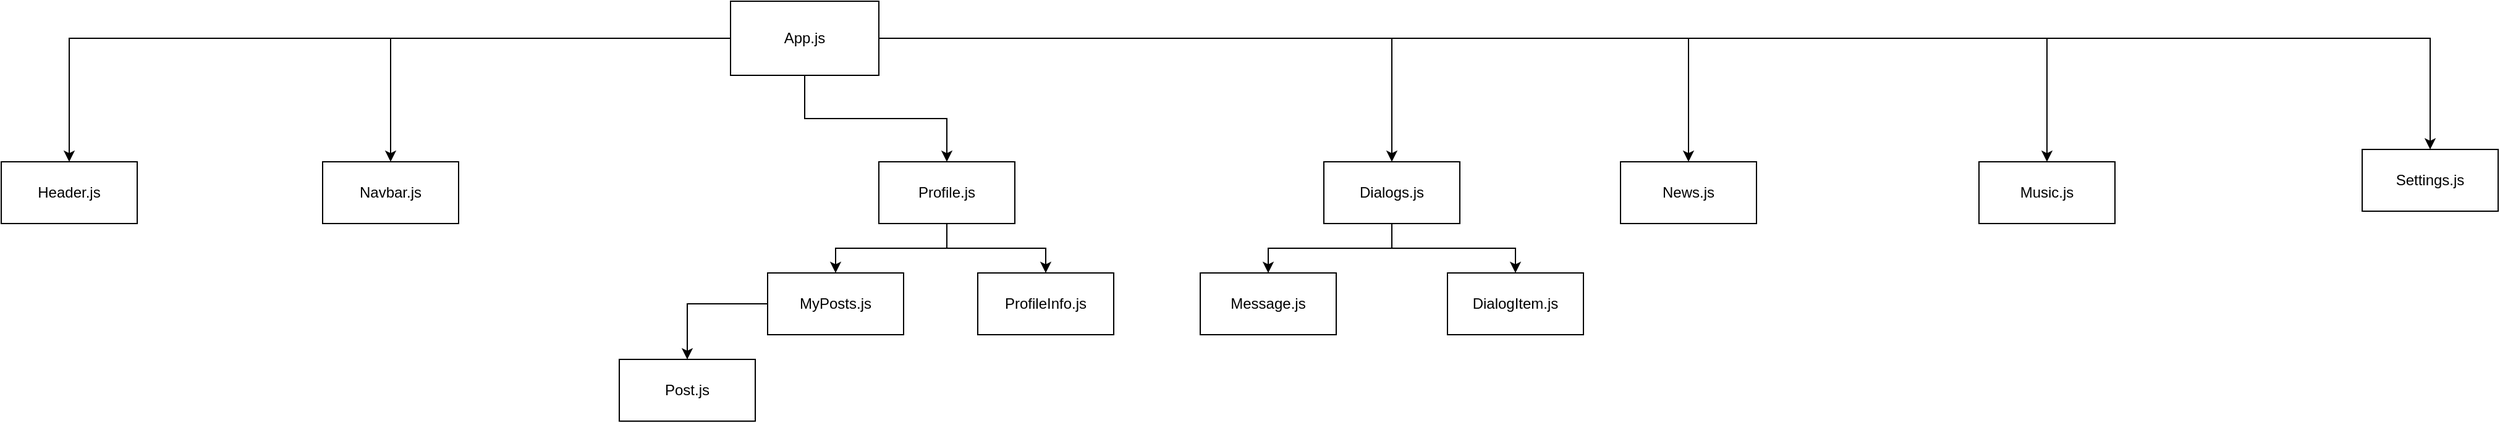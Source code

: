 <mxfile version="15.9.1" type="device"><diagram id="WT5h7fjOcxO-rumlKXHT" name="Page-1"><mxGraphModel dx="3160" dy="1764" grid="1" gridSize="10" guides="1" tooltips="1" connect="1" arrows="1" fold="1" page="1" pageScale="1" pageWidth="2339" pageHeight="3300" math="0" shadow="0"><root><mxCell id="0"/><mxCell id="1" parent="0"/><mxCell id="ESA7YOCMMa1Aec36gQxN-5" style="edgeStyle=orthogonalEdgeStyle;rounded=0;orthogonalLoop=1;jettySize=auto;html=1;entryX=0.5;entryY=0;entryDx=0;entryDy=0;" parent="1" source="ESA7YOCMMa1Aec36gQxN-1" target="ESA7YOCMMa1Aec36gQxN-2" edge="1"><mxGeometry relative="1" as="geometry"/></mxCell><mxCell id="ESA7YOCMMa1Aec36gQxN-6" style="edgeStyle=orthogonalEdgeStyle;rounded=0;orthogonalLoop=1;jettySize=auto;html=1;entryX=0.5;entryY=0;entryDx=0;entryDy=0;" parent="1" source="ESA7YOCMMa1Aec36gQxN-1" target="ESA7YOCMMa1Aec36gQxN-3" edge="1"><mxGeometry relative="1" as="geometry"/></mxCell><mxCell id="ESA7YOCMMa1Aec36gQxN-7" style="edgeStyle=orthogonalEdgeStyle;rounded=0;orthogonalLoop=1;jettySize=auto;html=1;entryX=0.5;entryY=0;entryDx=0;entryDy=0;" parent="1" source="ESA7YOCMMa1Aec36gQxN-1" target="ESA7YOCMMa1Aec36gQxN-4" edge="1"><mxGeometry relative="1" as="geometry"/></mxCell><mxCell id="lSLiHjX5r89HyCvrb0Dv-11" style="edgeStyle=orthogonalEdgeStyle;rounded=0;orthogonalLoop=1;jettySize=auto;html=1;entryX=0.5;entryY=0;entryDx=0;entryDy=0;" parent="1" source="ESA7YOCMMa1Aec36gQxN-1" target="lSLiHjX5r89HyCvrb0Dv-10" edge="1"><mxGeometry relative="1" as="geometry"/></mxCell><mxCell id="lSLiHjX5r89HyCvrb0Dv-15" style="edgeStyle=orthogonalEdgeStyle;rounded=0;orthogonalLoop=1;jettySize=auto;html=1;exitX=1;exitY=0.5;exitDx=0;exitDy=0;entryX=0.5;entryY=0;entryDx=0;entryDy=0;" parent="1" source="ESA7YOCMMa1Aec36gQxN-1" target="lSLiHjX5r89HyCvrb0Dv-12" edge="1"><mxGeometry relative="1" as="geometry"/></mxCell><mxCell id="lSLiHjX5r89HyCvrb0Dv-16" style="edgeStyle=orthogonalEdgeStyle;rounded=0;orthogonalLoop=1;jettySize=auto;html=1;exitX=1;exitY=0.5;exitDx=0;exitDy=0;entryX=0.5;entryY=0;entryDx=0;entryDy=0;" parent="1" source="ESA7YOCMMa1Aec36gQxN-1" target="lSLiHjX5r89HyCvrb0Dv-13" edge="1"><mxGeometry relative="1" as="geometry"/></mxCell><mxCell id="lSLiHjX5r89HyCvrb0Dv-17" style="edgeStyle=orthogonalEdgeStyle;rounded=0;orthogonalLoop=1;jettySize=auto;html=1;entryX=0.5;entryY=0;entryDx=0;entryDy=0;" parent="1" source="ESA7YOCMMa1Aec36gQxN-1" target="lSLiHjX5r89HyCvrb0Dv-14" edge="1"><mxGeometry relative="1" as="geometry"/></mxCell><mxCell id="ESA7YOCMMa1Aec36gQxN-1" value="App.js&lt;br&gt;" style="rounded=0;whiteSpace=wrap;html=1;" parent="1" vertex="1"><mxGeometry x="730" y="80" width="120" height="60" as="geometry"/></mxCell><mxCell id="ESA7YOCMMa1Aec36gQxN-2" value="Header.js" style="rounded=0;whiteSpace=wrap;html=1;" parent="1" vertex="1"><mxGeometry x="140" y="210" width="110" height="50" as="geometry"/></mxCell><mxCell id="ESA7YOCMMa1Aec36gQxN-3" value="Navbar.js" style="rounded=0;whiteSpace=wrap;html=1;" parent="1" vertex="1"><mxGeometry x="400" y="210" width="110" height="50" as="geometry"/></mxCell><mxCell id="lSLiHjX5r89HyCvrb0Dv-4" style="edgeStyle=orthogonalEdgeStyle;rounded=0;orthogonalLoop=1;jettySize=auto;html=1;entryX=0.5;entryY=0;entryDx=0;entryDy=0;" parent="1" source="ESA7YOCMMa1Aec36gQxN-4" target="lSLiHjX5r89HyCvrb0Dv-2" edge="1"><mxGeometry relative="1" as="geometry"/></mxCell><mxCell id="cPzgoiwMrA2rjmY66ZXY-6" style="edgeStyle=orthogonalEdgeStyle;rounded=0;orthogonalLoop=1;jettySize=auto;html=1;entryX=0.5;entryY=0;entryDx=0;entryDy=0;" edge="1" parent="1" source="ESA7YOCMMa1Aec36gQxN-4" target="cPzgoiwMrA2rjmY66ZXY-5"><mxGeometry relative="1" as="geometry"/></mxCell><mxCell id="ESA7YOCMMa1Aec36gQxN-4" value="Profile.js" style="rounded=0;whiteSpace=wrap;html=1;" parent="1" vertex="1"><mxGeometry x="850" y="210" width="110" height="50" as="geometry"/></mxCell><mxCell id="lSLiHjX5r89HyCvrb0Dv-7" style="edgeStyle=orthogonalEdgeStyle;rounded=0;orthogonalLoop=1;jettySize=auto;html=1;entryX=0.5;entryY=0;entryDx=0;entryDy=0;" parent="1" source="lSLiHjX5r89HyCvrb0Dv-2" target="lSLiHjX5r89HyCvrb0Dv-6" edge="1"><mxGeometry relative="1" as="geometry"/></mxCell><mxCell id="lSLiHjX5r89HyCvrb0Dv-2" value="MyPosts.js&lt;br&gt;" style="rounded=0;whiteSpace=wrap;html=1;" parent="1" vertex="1"><mxGeometry x="760" y="300" width="110" height="50" as="geometry"/></mxCell><mxCell id="lSLiHjX5r89HyCvrb0Dv-6" value="Post.js&lt;br&gt;" style="rounded=0;whiteSpace=wrap;html=1;" parent="1" vertex="1"><mxGeometry x="640" y="370" width="110" height="50" as="geometry"/></mxCell><mxCell id="cPzgoiwMrA2rjmY66ZXY-3" style="edgeStyle=orthogonalEdgeStyle;rounded=0;orthogonalLoop=1;jettySize=auto;html=1;entryX=0.5;entryY=0;entryDx=0;entryDy=0;" edge="1" parent="1" source="lSLiHjX5r89HyCvrb0Dv-10" target="cPzgoiwMrA2rjmY66ZXY-1"><mxGeometry relative="1" as="geometry"/></mxCell><mxCell id="cPzgoiwMrA2rjmY66ZXY-4" style="edgeStyle=orthogonalEdgeStyle;rounded=0;orthogonalLoop=1;jettySize=auto;html=1;entryX=0.5;entryY=0;entryDx=0;entryDy=0;" edge="1" parent="1" source="lSLiHjX5r89HyCvrb0Dv-10" target="cPzgoiwMrA2rjmY66ZXY-2"><mxGeometry relative="1" as="geometry"/></mxCell><mxCell id="lSLiHjX5r89HyCvrb0Dv-10" value="Dialogs.js" style="rounded=0;whiteSpace=wrap;html=1;" parent="1" vertex="1"><mxGeometry x="1210" y="210" width="110" height="50" as="geometry"/></mxCell><mxCell id="lSLiHjX5r89HyCvrb0Dv-12" value="News.js" style="rounded=0;whiteSpace=wrap;html=1;" parent="1" vertex="1"><mxGeometry x="1450" y="210" width="110" height="50" as="geometry"/></mxCell><mxCell id="lSLiHjX5r89HyCvrb0Dv-13" value="Music.js" style="rounded=0;whiteSpace=wrap;html=1;" parent="1" vertex="1"><mxGeometry x="1740" y="210" width="110" height="50" as="geometry"/></mxCell><mxCell id="lSLiHjX5r89HyCvrb0Dv-14" value="Settings.js&lt;br&gt;" style="rounded=0;whiteSpace=wrap;html=1;" parent="1" vertex="1"><mxGeometry x="2050" y="200" width="110" height="50" as="geometry"/></mxCell><mxCell id="cPzgoiwMrA2rjmY66ZXY-1" value="Message.js" style="rounded=0;whiteSpace=wrap;html=1;" vertex="1" parent="1"><mxGeometry x="1110" y="300" width="110" height="50" as="geometry"/></mxCell><mxCell id="cPzgoiwMrA2rjmY66ZXY-2" value="DialogItem.js" style="rounded=0;whiteSpace=wrap;html=1;" vertex="1" parent="1"><mxGeometry x="1310" y="300" width="110" height="50" as="geometry"/></mxCell><mxCell id="cPzgoiwMrA2rjmY66ZXY-5" value="ProfileInfo.js" style="rounded=0;whiteSpace=wrap;html=1;" vertex="1" parent="1"><mxGeometry x="930" y="300" width="110" height="50" as="geometry"/></mxCell></root></mxGraphModel></diagram></mxfile>
